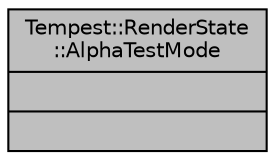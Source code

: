 digraph "Tempest::RenderState::AlphaTestMode"
{
  edge [fontname="Helvetica",fontsize="10",labelfontname="Helvetica",labelfontsize="10"];
  node [fontname="Helvetica",fontsize="10",shape=record];
  Node1 [label="{Tempest::RenderState\l::AlphaTestMode\n||}",height=0.2,width=0.4,color="black", fillcolor="grey75", style="filled", fontcolor="black"];
}
